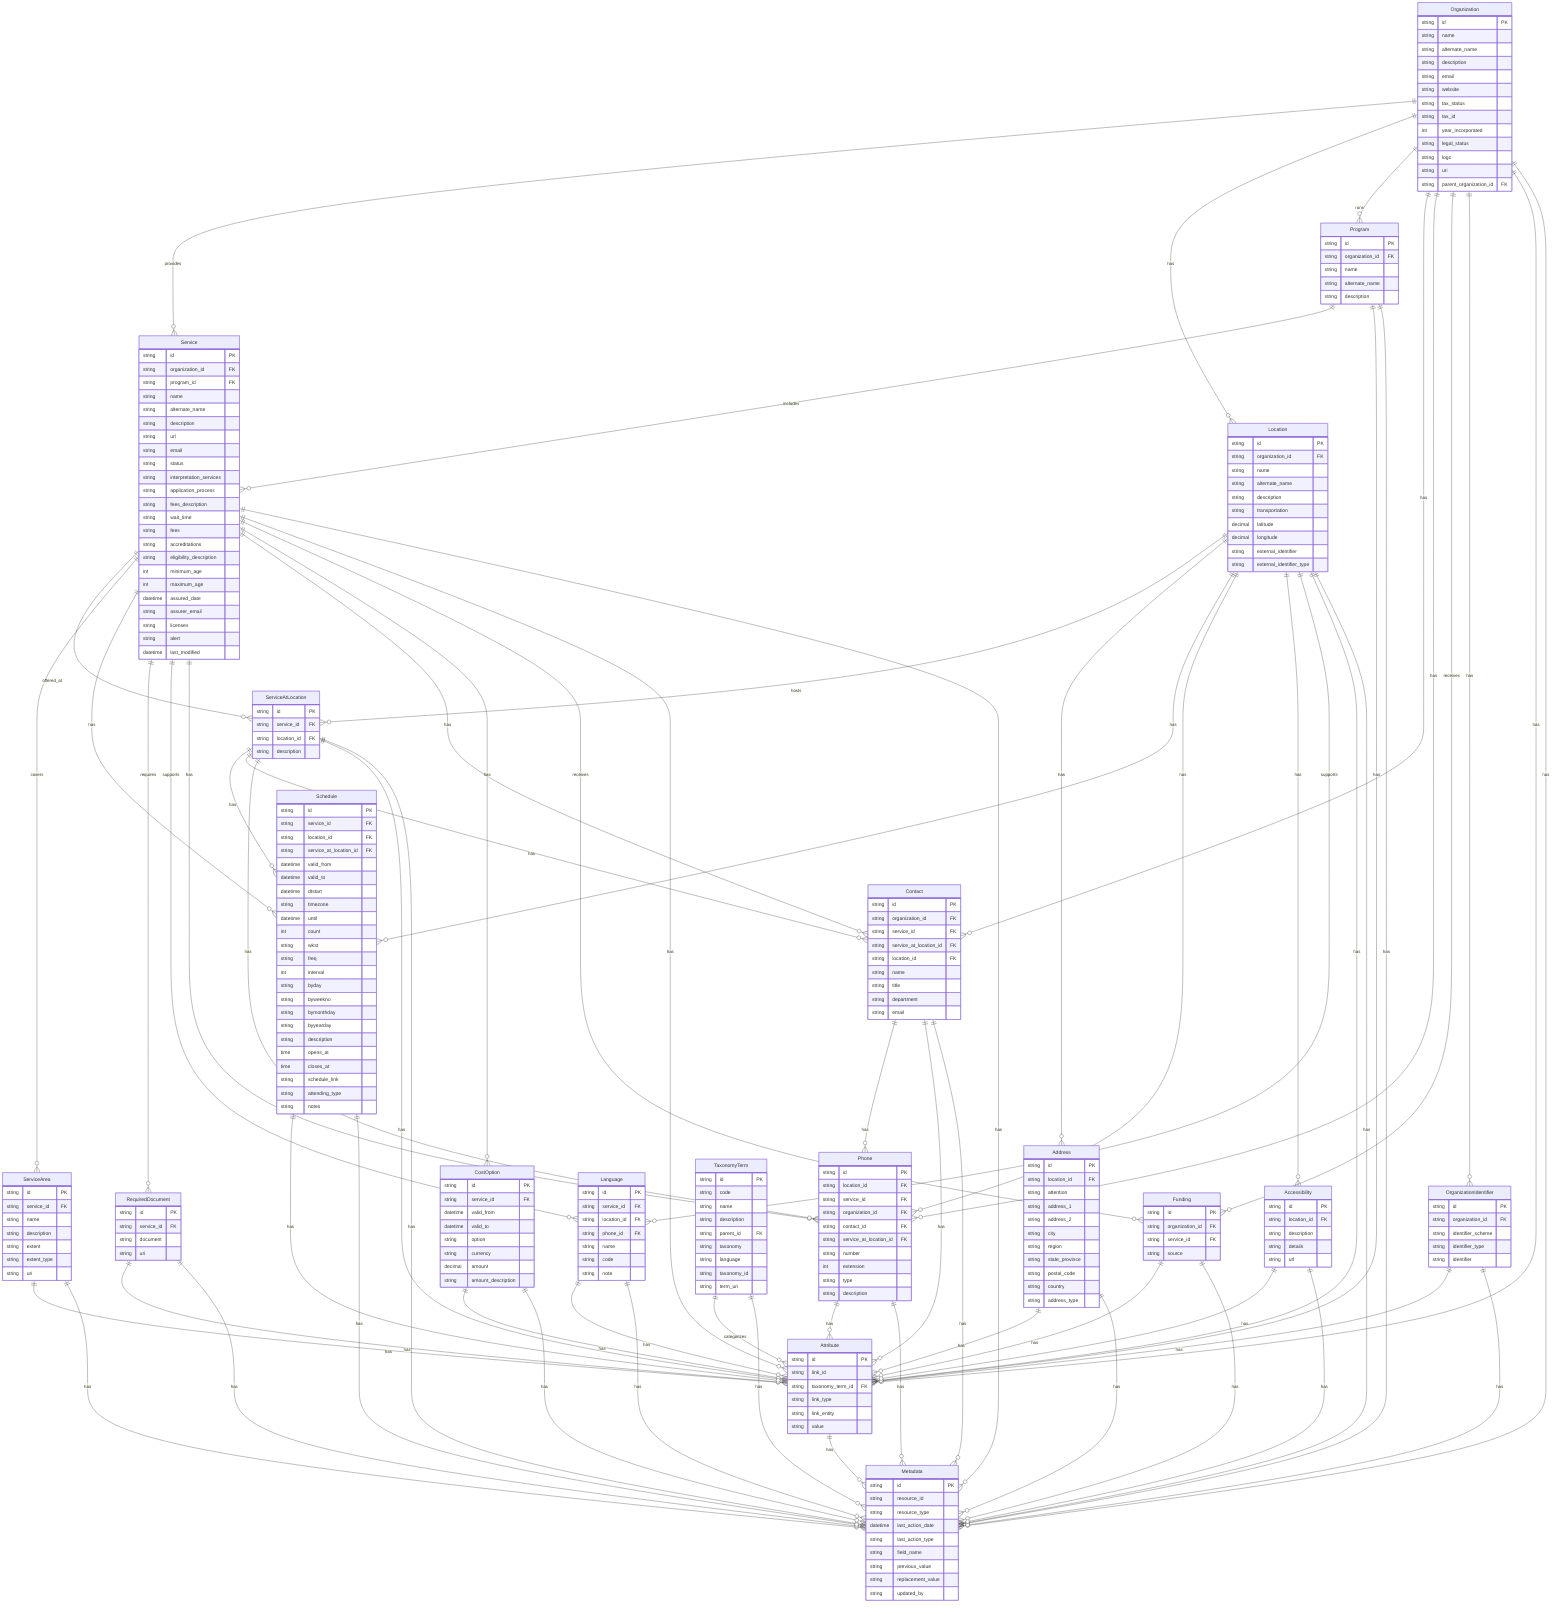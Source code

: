 erDiagram
    Organization {
        string id PK
        string name
        string alternate_name
        string description
        string email
        string website
        string tax_status
        string tax_id
        int year_incorporated
        string legal_status
        string logo
        string uri
        string parent_organization_id FK
    }

    Service {
        string id PK
        string organization_id FK
        string program_id FK
        string name
        string alternate_name
        string description
        string url
        string email
        string status
        string interpretation_services
        string application_process
        string fees_description
        string wait_time
        string fees
        string accreditations
        string eligibility_description
        int minimum_age
        int maximum_age
        datetime assured_date
        string assurer_email
        string licenses
        string alert
        datetime last_modified
    }

    Location {
        string id PK
        string organization_id FK
        string name
        string alternate_name
        string description
        string transportation
        decimal latitude
        decimal longitude
        string external_identifier
        string external_identifier_type
    }

    Program {
        string id PK
        string organization_id FK
        string name
        string alternate_name
        string description
    }

    ServiceAtLocation {
        string id PK
        string service_id FK
        string location_id FK
        string description
    }

    ServiceArea {
        string id PK
        string service_id FK
        string name
        string description
        string extent
        string extent_type
        string uri
    }

    RequiredDocument {
        string id PK
        string service_id FK
        string document
        string uri
    }

    CostOption {
        string id PK
        string service_id FK
        datetime valid_from
        datetime valid_to
        string option
        string currency
        decimal amount
        string amount_description
    }

    Funding {
        string id PK
        string organization_id FK
        string service_id FK
        string source
    }

    OrganizationIdentifier {
        string id PK
        string organization_id FK
        string identifier_scheme
        string identifier_type
        string identifier
    }

    Phone {
        string id PK
        string location_id FK
        string service_id FK
        string organization_id FK
        string contact_id FK
        string service_at_location_id FK
        string number
        int extension
        string type
        string description
    }

    Schedule {
        string id PK
        string service_id FK
        string location_id FK
        string service_at_location_id FK
        datetime valid_from
        datetime valid_to
        datetime dtstart
        string timezone
        datetime until
        int count
        string wkst
        string freq
        int interval
        string byday
        string byweekno
        string bymonthday
        string byyearday
        string description
        time opens_at
        time closes_at
        string schedule_link
        string attending_type
        string notes
    }

    Address {
        string id PK
        string location_id FK
        string attention
        string address_1
        string address_2
        string city
        string region
        string state_province
        string postal_code
        string country
        string address_type
    }

    Accessibility {
        string id PK
        string location_id FK
        string description
        string details
        string url
    }

    Language {
        string id PK
        string service_id FK
        string location_id FK
        string phone_id FK
        string name
        string code
        string note
    }

    Contact {
        string id PK
        string organization_id FK
        string service_id FK
        string service_at_location_id FK
        string location_id FK
        string name
        string title
        string department
        string email
    }

    Attribute {
        string id PK
        string link_id
        string taxonomy_term_id FK
        string link_type
        string link_entity
        string value
    }

    TaxonomyTerm {
        string id PK
        string code
        string name
        string description
        string parent_id FK
        string taxonomy
        string language
        string taxonomy_id
        string term_uri
    }

    Metadata {
        string id PK
        string resource_id
        string resource_type
        datetime last_action_date
        string last_action_type
        string field_name
        string previous_value
        string replacement_value
        string updated_by
    }

    Organization ||--o{ Service : provides
    Organization ||--o{ Location : has
    Organization ||--o{ Program : runs
    Organization ||--o{ Contact : has
    Organization ||--o{ Phone : has
    Organization ||--o{ Funding : receives
    Organization ||--o{ OrganizationIdentifier : has
    Service ||--o{ ServiceAtLocation : offered_at
    Service ||--o{ ServiceArea : covers
    Service ||--o{ Schedule : has
    Service ||--o{ RequiredDocument : requires
    Service ||--o{ Language : supports
    Service ||--o{ Phone : has
    Service ||--o{ Contact : has
    Service ||--o{ CostOption : has
    Service ||--o{ Funding : receives
    Location ||--o{ ServiceAtLocation : hosts
    Location ||--o{ Address : has
    Location ||--o{ Schedule : has
    Location ||--o{ Phone : has
    Location ||--o{ Accessibility : has
    Location ||--o{ Language : supports
    Program ||--o{ Service : includes
    ServiceAtLocation ||--o{ Schedule : has
    ServiceAtLocation ||--o{ Contact : has
    ServiceAtLocation ||--o{ Phone : has
    Contact ||--o{ Phone : has
    TaxonomyTerm ||--o{ Attribute : categorizes
    Organization ||--o{ Attribute : has
    Service ||--o{ Attribute : has
    Location ||--o{ Attribute : has
    Program ||--o{ Attribute : has
    ServiceAtLocation ||--o{ Attribute : has
    ServiceArea ||--o{ Attribute : has
    RequiredDocument ||--o{ Attribute : has
    CostOption ||--o{ Attribute : has
    Funding ||--o{ Attribute : has
    OrganizationIdentifier ||--o{ Attribute : has
    Phone ||--o{ Attribute : has
    Schedule ||--o{ Attribute : has
    Address ||--o{ Attribute : has
    Accessibility ||--o{ Attribute : has
    Language ||--o{ Attribute : has
    Contact ||--o{ Attribute : has
    Organization ||--o{ Metadata : has
    Service ||--o{ Metadata : has
    Location ||--o{ Metadata : has
    Program ||--o{ Metadata : has
    ServiceAtLocation ||--o{ Metadata : has
    ServiceArea ||--o{ Metadata : has
    RequiredDocument ||--o{ Metadata : has
    CostOption ||--o{ Metadata : has
    Funding ||--o{ Metadata : has
    OrganizationIdentifier ||--o{ Metadata : has
    Phone ||--o{ Metadata : has
    Schedule ||--o{ Metadata : has
    Address ||--o{ Metadata : has
    Accessibility ||--o{ Metadata : has
    Language ||--o{ Metadata : has
    Contact ||--o{ Metadata : has
    Attribute ||--o{ Metadata : has
    TaxonomyTerm ||--o{ Metadata : has
